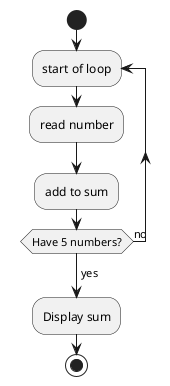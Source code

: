 @startuml

start

repeat :start of loop;
  :read number;
  :add to sum;
repeat while (Have 5 numbers?) is (no)
->yes;

:Display sum;
stop

@enduml